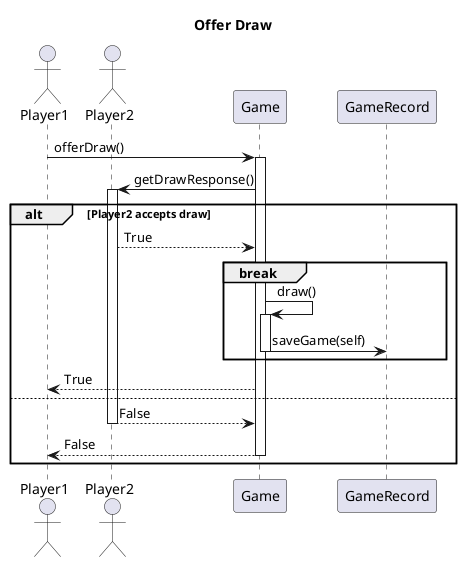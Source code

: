 @startuml

title Offer Draw


actor Player1
actor Player2

note right
Player1 is assumed to start the draw negotiation
end note

Player1 -> Game : offerDraw()
activate Game
Game -> Player2 : getDrawResponse()
activate Player2
alt Player2 accepts draw
    Player2 --> Game:  True
break
    Game -> Game : draw()
activate Game
    Game -> GameRecord: saveGame(self)

deactivate Game
end
    Game --> Player1 : True
else
    Player2 --> Game : False
    deactivate Player2
    Game --> Player1 : False
deactivate Game
end

@enduml


